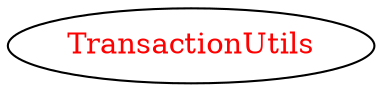 digraph dependencyGraph {
 concentrate=true;
 ranksep="2.0";
 rankdir="LR"; 
 splines="ortho";
"TransactionUtils" [fontcolor="red"];
}